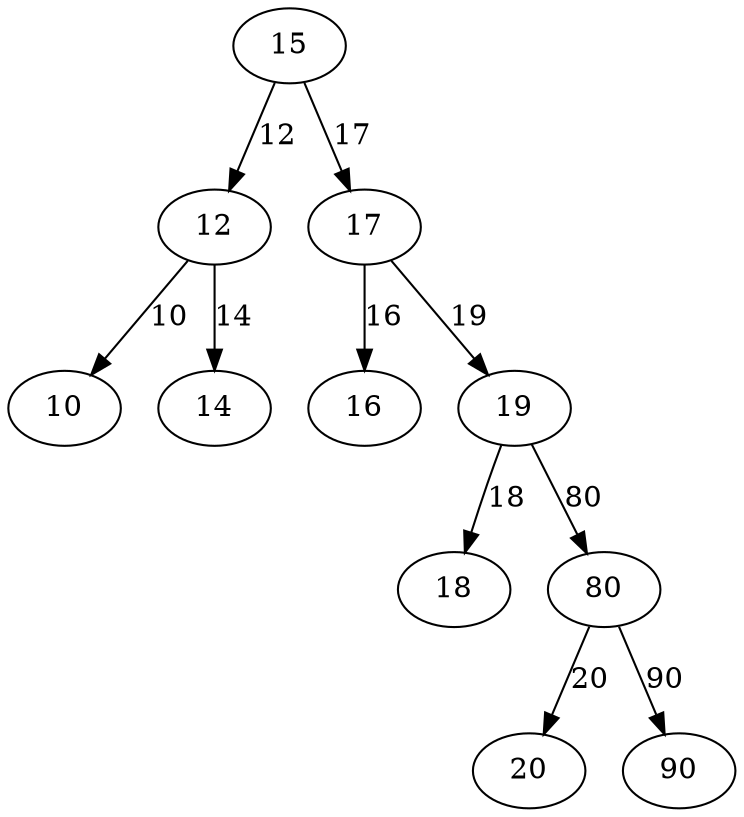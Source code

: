 digraph G{
15[label=15];
15->12[label=12];
12->10[label=10];
12->14[label=14];
15->17[label=17];
17->16[label=16];
17->19[label=19];
19->18[label=18];
19->80[label=80];
80->20[label=20];
80->90[label=90];
}
